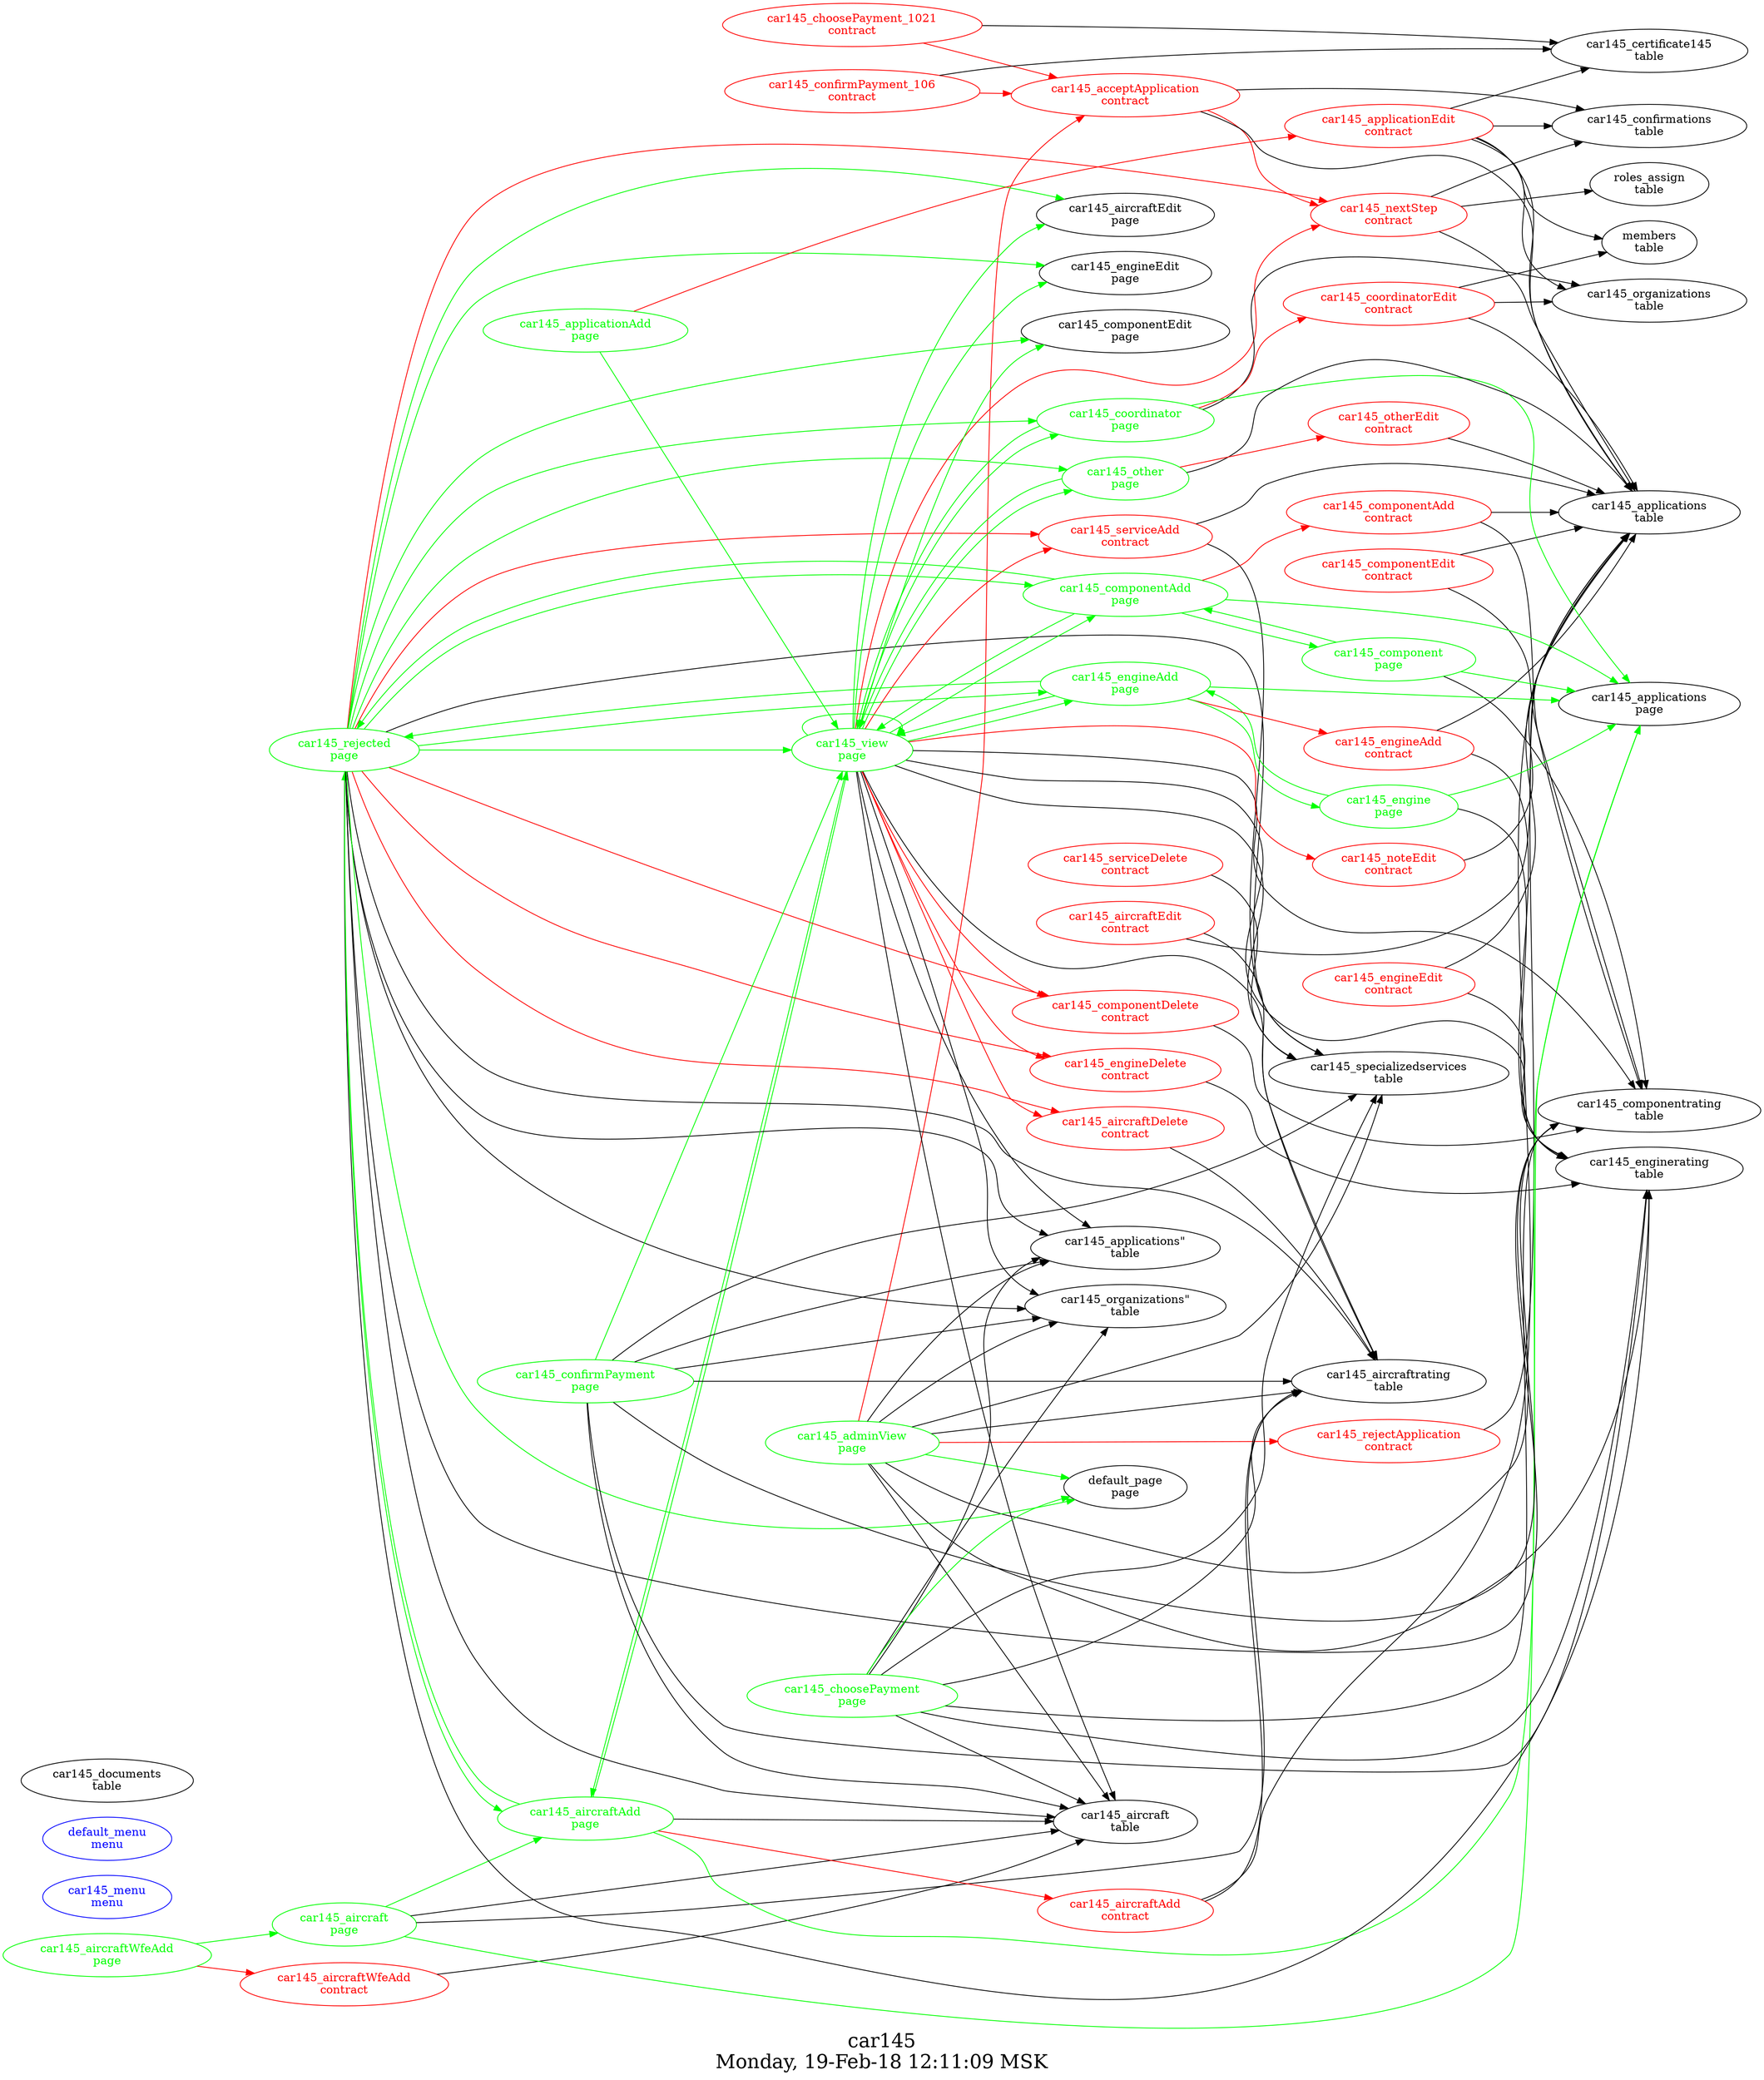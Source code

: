 digraph G {
fontsize="24.0";
label="car145\nMonday, 19-Feb-18 12:11:09 MSK";
rankdir=LR;
"car145_acceptApplication\ncontract" -> "car145_nextStep\ncontract"  [ color=red ]
"car145_acceptApplication\ncontract" -> "car145_confirmations\ntable"  [ color="" ]
"car145_acceptApplication\ncontract" -> "car145_applications\ntable"  [ color="" ]
"car145_acceptApplication\ncontract" [color=red, fontcolor=red, group=car];
"car145_aircraftAdd\ncontract" -> "car145_aircraftrating\ntable"  [ color="" ]
"car145_aircraftAdd\ncontract" -> "car145_applications\ntable"  [ color="" ]
"car145_aircraftAdd\ncontract" [color=red, fontcolor=red, group=car];
"car145_aircraftDelete\ncontract" -> "car145_aircraftrating\ntable"  [ color="" ]
"car145_aircraftDelete\ncontract" [color=red, fontcolor=red, group=car];
"car145_aircraftEdit\ncontract" -> "car145_aircraftrating\ntable"  [ color="" ]
"car145_aircraftEdit\ncontract" -> "car145_applications\ntable"  [ color="" ]
"car145_aircraftEdit\ncontract" [color=red, fontcolor=red, group=car];
"car145_aircraftWfeAdd\ncontract" -> "car145_aircraft\ntable"  [ color="" ]
"car145_aircraftWfeAdd\ncontract" [color=red, fontcolor=red, group=car];
"car145_applicationEdit\ncontract" -> "members\ntable"  [ color="" ]
"car145_applicationEdit\ncontract" -> "car145_organizations\ntable"  [ color="" ]
"car145_applicationEdit\ncontract" -> "car145_applications\ntable"  [ color="" ]
"car145_applicationEdit\ncontract" -> "car145_certificate145\ntable"  [ color="" ]
"car145_applicationEdit\ncontract" -> "car145_confirmations\ntable"  [ color="" ]
"car145_applicationEdit\ncontract" [color=red, fontcolor=red, group=car];
"car145_choosePayment_1021\ncontract" -> "car145_acceptApplication\ncontract"  [ color=red ]
"car145_choosePayment_1021\ncontract" -> "car145_certificate145\ntable"  [ color="" ]
"car145_choosePayment_1021\ncontract" [color=red, fontcolor=red, group=car];
"car145_componentAdd\ncontract" -> "car145_componentrating\ntable"  [ color="" ]
"car145_componentAdd\ncontract" -> "car145_applications\ntable"  [ color="" ]
"car145_componentAdd\ncontract" [color=red, fontcolor=red, group=car];
"car145_componentDelete\ncontract" -> "car145_componentrating\ntable"  [ color="" ]
"car145_componentDelete\ncontract" [color=red, fontcolor=red, group=car];
"car145_componentEdit\ncontract" -> "car145_componentrating\ntable"  [ color="" ]
"car145_componentEdit\ncontract" -> "car145_applications\ntable"  [ color="" ]
"car145_componentEdit\ncontract" [color=red, fontcolor=red, group=car];
"car145_confirmPayment_106\ncontract" -> "car145_acceptApplication\ncontract"  [ color=red ]
"car145_confirmPayment_106\ncontract" -> "car145_certificate145\ntable"  [ color="" ]
"car145_confirmPayment_106\ncontract" [color=red, fontcolor=red, group=car];
"car145_coordinatorEdit\ncontract" -> "members\ntable"  [ color="" ]
"car145_coordinatorEdit\ncontract" -> "car145_organizations\ntable"  [ color="" ]
"car145_coordinatorEdit\ncontract" -> "car145_applications\ntable"  [ color="" ]
"car145_coordinatorEdit\ncontract" [color=red, fontcolor=red, group=car];
"car145_engineAdd\ncontract" -> "car145_enginerating\ntable"  [ color="" ]
"car145_engineAdd\ncontract" -> "car145_applications\ntable"  [ color="" ]
"car145_engineAdd\ncontract" [color=red, fontcolor=red, group=car];
"car145_engineDelete\ncontract" -> "car145_enginerating\ntable"  [ color="" ]
"car145_engineDelete\ncontract" [color=red, fontcolor=red, group=car];
"car145_engineEdit\ncontract" -> "car145_enginerating\ntable"  [ color="" ]
"car145_engineEdit\ncontract" -> "car145_applications\ntable"  [ color="" ]
"car145_engineEdit\ncontract" [color=red, fontcolor=red, group=car];
"car145_nextStep\ncontract" -> "car145_confirmations\ntable"  [ color="" ]
"car145_nextStep\ncontract" -> "roles_assign\ntable"  [ color="" ]
"car145_nextStep\ncontract" -> "car145_applications\ntable"  [ color="" ]
"car145_nextStep\ncontract" [color=red, fontcolor=red, group=car];
"car145_noteEdit\ncontract" -> "car145_applications\ntable"  [ color="" ]
"car145_noteEdit\ncontract" [color=red, fontcolor=red, group=car];
"car145_otherEdit\ncontract" -> "car145_applications\ntable"  [ color="" ]
"car145_otherEdit\ncontract" [color=red, fontcolor=red, group=car];
"car145_rejectApplication\ncontract" -> "car145_applications\ntable"  [ color="" ]
"car145_rejectApplication\ncontract" [color=red, fontcolor=red, group=car];
"car145_serviceAdd\ncontract" -> "car145_specializedservices\ntable"  [ color="" ]
"car145_serviceAdd\ncontract" -> "car145_applications\ntable"  [ color="" ]
"car145_serviceAdd\ncontract" [color=red, fontcolor=red, group=car];
"car145_serviceDelete\ncontract" -> "car145_specializedservices\ntable"  [ color="" ]
"car145_serviceDelete\ncontract" [color=red, fontcolor=red, group=car];
"car145_menu\nmenu" [color=blue, fontcolor=blue, group=car];
"default_menu\nmenu" [color=blue, fontcolor=blue, group=default];
"car145_adminView\npage" -> "car145_acceptApplication\ncontract"  [ color=red ]
"car145_adminView\npage" -> "car145_rejectApplication\ncontract"  [ color=red ]
"car145_adminView\npage" -> "car145_applications\"\ntable"  [ color="" ]
"car145_adminView\npage" -> "car145_organizations\"\ntable"  [ color="" ]
"car145_adminView\npage" -> "car145_aircraftrating\ntable"  [ color="" ]
"car145_adminView\npage" -> "car145_aircraft\ntable"  [ color="" ]
"car145_adminView\npage" -> "car145_enginerating\ntable"  [ color="" ]
"car145_adminView\npage" -> "car145_componentrating\ntable"  [ color="" ]
"car145_adminView\npage" -> "car145_specializedservices\ntable"  [ color="" ]
"car145_adminView\npage" -> "default_page\npage"  [ color=green ]
"car145_adminView\npage" [color=green, fontcolor=green, group=car];
"car145_aircraft\npage" -> "car145_aircraftrating\ntable"  [ color="" ]
"car145_aircraft\npage" -> "car145_aircraft\ntable"  [ color="" ]
"car145_aircraft\npage" -> "car145_applications\npage"  [ color=green ]
"car145_aircraft\npage" -> "car145_aircraftAdd\npage"  [ color=green ]
"car145_aircraft\npage" [color=green, fontcolor=green, group=car];
"car145_aircraftAdd\npage" -> "car145_aircraftAdd\ncontract"  [ color=red ]
"car145_aircraftAdd\npage" -> "car145_aircraft\ntable"  [ color="" ]
"car145_aircraftAdd\npage" -> "car145_applications\npage"  [ color=green ]
"car145_aircraftAdd\npage" -> "car145_rejected\npage"  [ color=green ]
"car145_aircraftAdd\npage" -> "car145_view\npage"  [ color=green ]
"car145_aircraftAdd\npage" [color=green, fontcolor=green, group=car];
"car145_aircraftWfeAdd\npage" -> "car145_aircraftWfeAdd\ncontract"  [ color=red ]
"car145_aircraftWfeAdd\npage" -> "car145_aircraft\npage"  [ color=green ]
"car145_aircraftWfeAdd\npage" [color=green, fontcolor=green, group=car];
"car145_applicationAdd\npage" -> "car145_applicationEdit\ncontract"  [ color=red ]
"car145_applicationAdd\npage" -> "car145_view\npage"  [ color=green ]
"car145_applicationAdd\npage" [color=green, fontcolor=green, group=car];
"car145_choosePayment\npage" -> "car145_applications\"\ntable"  [ color="" ]
"car145_choosePayment\npage" -> "car145_organizations\"\ntable"  [ color="" ]
"car145_choosePayment\npage" -> "car145_aircraftrating\ntable"  [ color="" ]
"car145_choosePayment\npage" -> "car145_aircraft\ntable"  [ color="" ]
"car145_choosePayment\npage" -> "car145_enginerating\ntable"  [ color="" ]
"car145_choosePayment\npage" -> "car145_componentrating\ntable"  [ color="" ]
"car145_choosePayment\npage" -> "car145_specializedservices\ntable"  [ color="" ]
"car145_choosePayment\npage" -> "default_page\npage"  [ color=green ]
"car145_choosePayment\npage" [color=green, fontcolor=green, group=car];
"car145_component\npage" -> "car145_componentrating\ntable"  [ color="" ]
"car145_component\npage" -> "car145_applications\npage"  [ color=green ]
"car145_component\npage" -> "car145_componentAdd\npage"  [ color=green ]
"car145_component\npage" [color=green, fontcolor=green, group=car];
"car145_componentAdd\npage" -> "car145_componentAdd\ncontract"  [ color=red ]
"car145_componentAdd\npage" -> "car145_applications\npage"  [ color=green ]
"car145_componentAdd\npage" -> "car145_component\npage"  [ color=green ]
"car145_componentAdd\npage" -> "car145_rejected\npage"  [ color=green ]
"car145_componentAdd\npage" -> "car145_view\npage"  [ color=green ]
"car145_componentAdd\npage" [color=green, fontcolor=green, group=car];
"car145_confirmPayment\npage" -> "car145_applications\"\ntable"  [ color="" ]
"car145_confirmPayment\npage" -> "car145_organizations\"\ntable"  [ color="" ]
"car145_confirmPayment\npage" -> "car145_aircraftrating\ntable"  [ color="" ]
"car145_confirmPayment\npage" -> "car145_aircraft\ntable"  [ color="" ]
"car145_confirmPayment\npage" -> "car145_enginerating\ntable"  [ color="" ]
"car145_confirmPayment\npage" -> "car145_componentrating\ntable"  [ color="" ]
"car145_confirmPayment\npage" -> "car145_specializedservices\ntable"  [ color="" ]
"car145_confirmPayment\npage" -> "car145_view\npage"  [ color=green ]
"car145_confirmPayment\npage" [color=green, fontcolor=green, group=car];
"car145_coordinator\npage" -> "car145_coordinatorEdit\ncontract"  [ color=red ]
"car145_coordinator\npage" -> "car145_organizations\ntable"  [ color="" ]
"car145_coordinator\npage" -> "car145_applications\npage"  [ color=green ]
"car145_coordinator\npage" -> "car145_view\npage"  [ color=green ]
"car145_coordinator\npage" [color=green, fontcolor=green, group=car];
"car145_engine\npage" -> "car145_enginerating\ntable"  [ color="" ]
"car145_engine\npage" -> "car145_applications\npage"  [ color=green ]
"car145_engine\npage" -> "car145_engineAdd\npage"  [ color=green ]
"car145_engine\npage" [color=green, fontcolor=green, group=car];
"car145_engineAdd\npage" -> "car145_engineAdd\ncontract"  [ color=red ]
"car145_engineAdd\npage" -> "car145_applications\npage"  [ color=green ]
"car145_engineAdd\npage" -> "car145_engine\npage"  [ color=green ]
"car145_engineAdd\npage" -> "car145_rejected\npage"  [ color=green ]
"car145_engineAdd\npage" -> "car145_view\npage"  [ color=green ]
"car145_engineAdd\npage" [color=green, fontcolor=green, group=car];
"car145_other\npage" -> "car145_otherEdit\ncontract"  [ color=red ]
"car145_other\npage" -> "car145_applications\ntable"  [ color="" ]
"car145_other\npage" -> "car145_view\npage"  [ color=green ]
"car145_other\npage" [color=green, fontcolor=green, group=car];
"car145_rejected\npage" -> "car145_aircraftDelete\ncontract"  [ color=red ]
"car145_rejected\npage" -> "car145_engineDelete\ncontract"  [ color=red ]
"car145_rejected\npage" -> "car145_componentDelete\ncontract"  [ color=red ]
"car145_rejected\npage" -> "car145_serviceAdd\ncontract"  [ color=red ]
"car145_rejected\npage" -> "car145_nextStep\ncontract"  [ color=red ]
"car145_rejected\npage" -> "car145_applications\"\ntable"  [ color="" ]
"car145_rejected\npage" -> "car145_organizations\"\ntable"  [ color="" ]
"car145_rejected\npage" -> "car145_aircraftrating\ntable"  [ color="" ]
"car145_rejected\npage" -> "car145_aircraft\ntable"  [ color="" ]
"car145_rejected\npage" -> "car145_enginerating\ntable"  [ color="" ]
"car145_rejected\npage" -> "car145_componentrating\ntable"  [ color="" ]
"car145_rejected\npage" -> "car145_specializedservices\ntable"  [ color="" ]
"car145_rejected\npage" -> "car145_coordinator\npage"  [ color=green ]
"car145_rejected\npage" -> "car145_aircraftEdit\npage"  [ color=green ]
"car145_rejected\npage" -> "car145_aircraftAdd\npage"  [ color=green ]
"car145_rejected\npage" -> "car145_engineEdit\npage"  [ color=green ]
"car145_rejected\npage" -> "car145_engineAdd\npage"  [ color=green ]
"car145_rejected\npage" -> "car145_componentEdit\npage"  [ color=green ]
"car145_rejected\npage" -> "car145_componentAdd\npage"  [ color=green ]
"car145_rejected\npage" -> "car145_view\npage"  [ color=green ]
"car145_rejected\npage" -> "car145_other\npage"  [ color=green ]
"car145_rejected\npage" -> "default_page\npage"  [ color=green ]
"car145_rejected\npage" [color=green, fontcolor=green, group=car];
"car145_view\npage" -> "car145_aircraftDelete\ncontract"  [ color=red ]
"car145_view\npage" -> "car145_engineDelete\ncontract"  [ color=red ]
"car145_view\npage" -> "car145_componentDelete\ncontract"  [ color=red ]
"car145_view\npage" -> "car145_serviceAdd\ncontract"  [ color=red ]
"car145_view\npage" -> "car145_noteEdit\ncontract"  [ color=red ]
"car145_view\npage" -> "car145_nextStep\ncontract"  [ color=red ]
"car145_view\npage" -> "car145_applications\"\ntable"  [ color="" ]
"car145_view\npage" -> "car145_organizations\"\ntable"  [ color="" ]
"car145_view\npage" -> "car145_aircraftrating\ntable"  [ color="" ]
"car145_view\npage" -> "car145_aircraft\ntable"  [ color="" ]
"car145_view\npage" -> "car145_enginerating\ntable"  [ color="" ]
"car145_view\npage" -> "car145_componentrating\ntable"  [ color="" ]
"car145_view\npage" -> "car145_specializedservices\ntable"  [ color="" ]
"car145_view\npage" -> "car145_coordinator\npage"  [ color=green ]
"car145_view\npage" -> "car145_aircraftEdit\npage"  [ color=green ]
"car145_view\npage" -> "car145_aircraftAdd\npage"  [ color=green ]
"car145_view\npage" -> "car145_engineEdit\npage"  [ color=green ]
"car145_view\npage" -> "car145_engineAdd\npage"  [ color=green ]
"car145_view\npage" -> "car145_componentEdit\npage"  [ color=green ]
"car145_view\npage" -> "car145_componentAdd\npage"  [ color=green ]
"car145_view\npage" -> "car145_view\npage"  [ color=green ]
"car145_view\npage" -> "car145_other\npage"  [ color=green ]
"car145_view\npage" [color=green, fontcolor=green, group=car];
"car145_aircraft\ntable" [color="", fontcolor="", group=car];
"car145_aircraftrating\ntable" [color="", fontcolor="", group=car];
"car145_applications\ntable" [color="", fontcolor="", group=car];
"car145_certificate145\ntable" [color="", fontcolor="", group=car];
"car145_componentrating\ntable" [color="", fontcolor="", group=car];
"car145_confirmations\ntable" [color="", fontcolor="", group=car];
"car145_documents\ntable" [color="", fontcolor="", group=car];
"car145_enginerating\ntable" [color="", fontcolor="", group=car];
"car145_organizations\ntable" [color="", fontcolor="", group=car];
"car145_specializedservices\ntable" [color="", fontcolor="", group=car];
}
